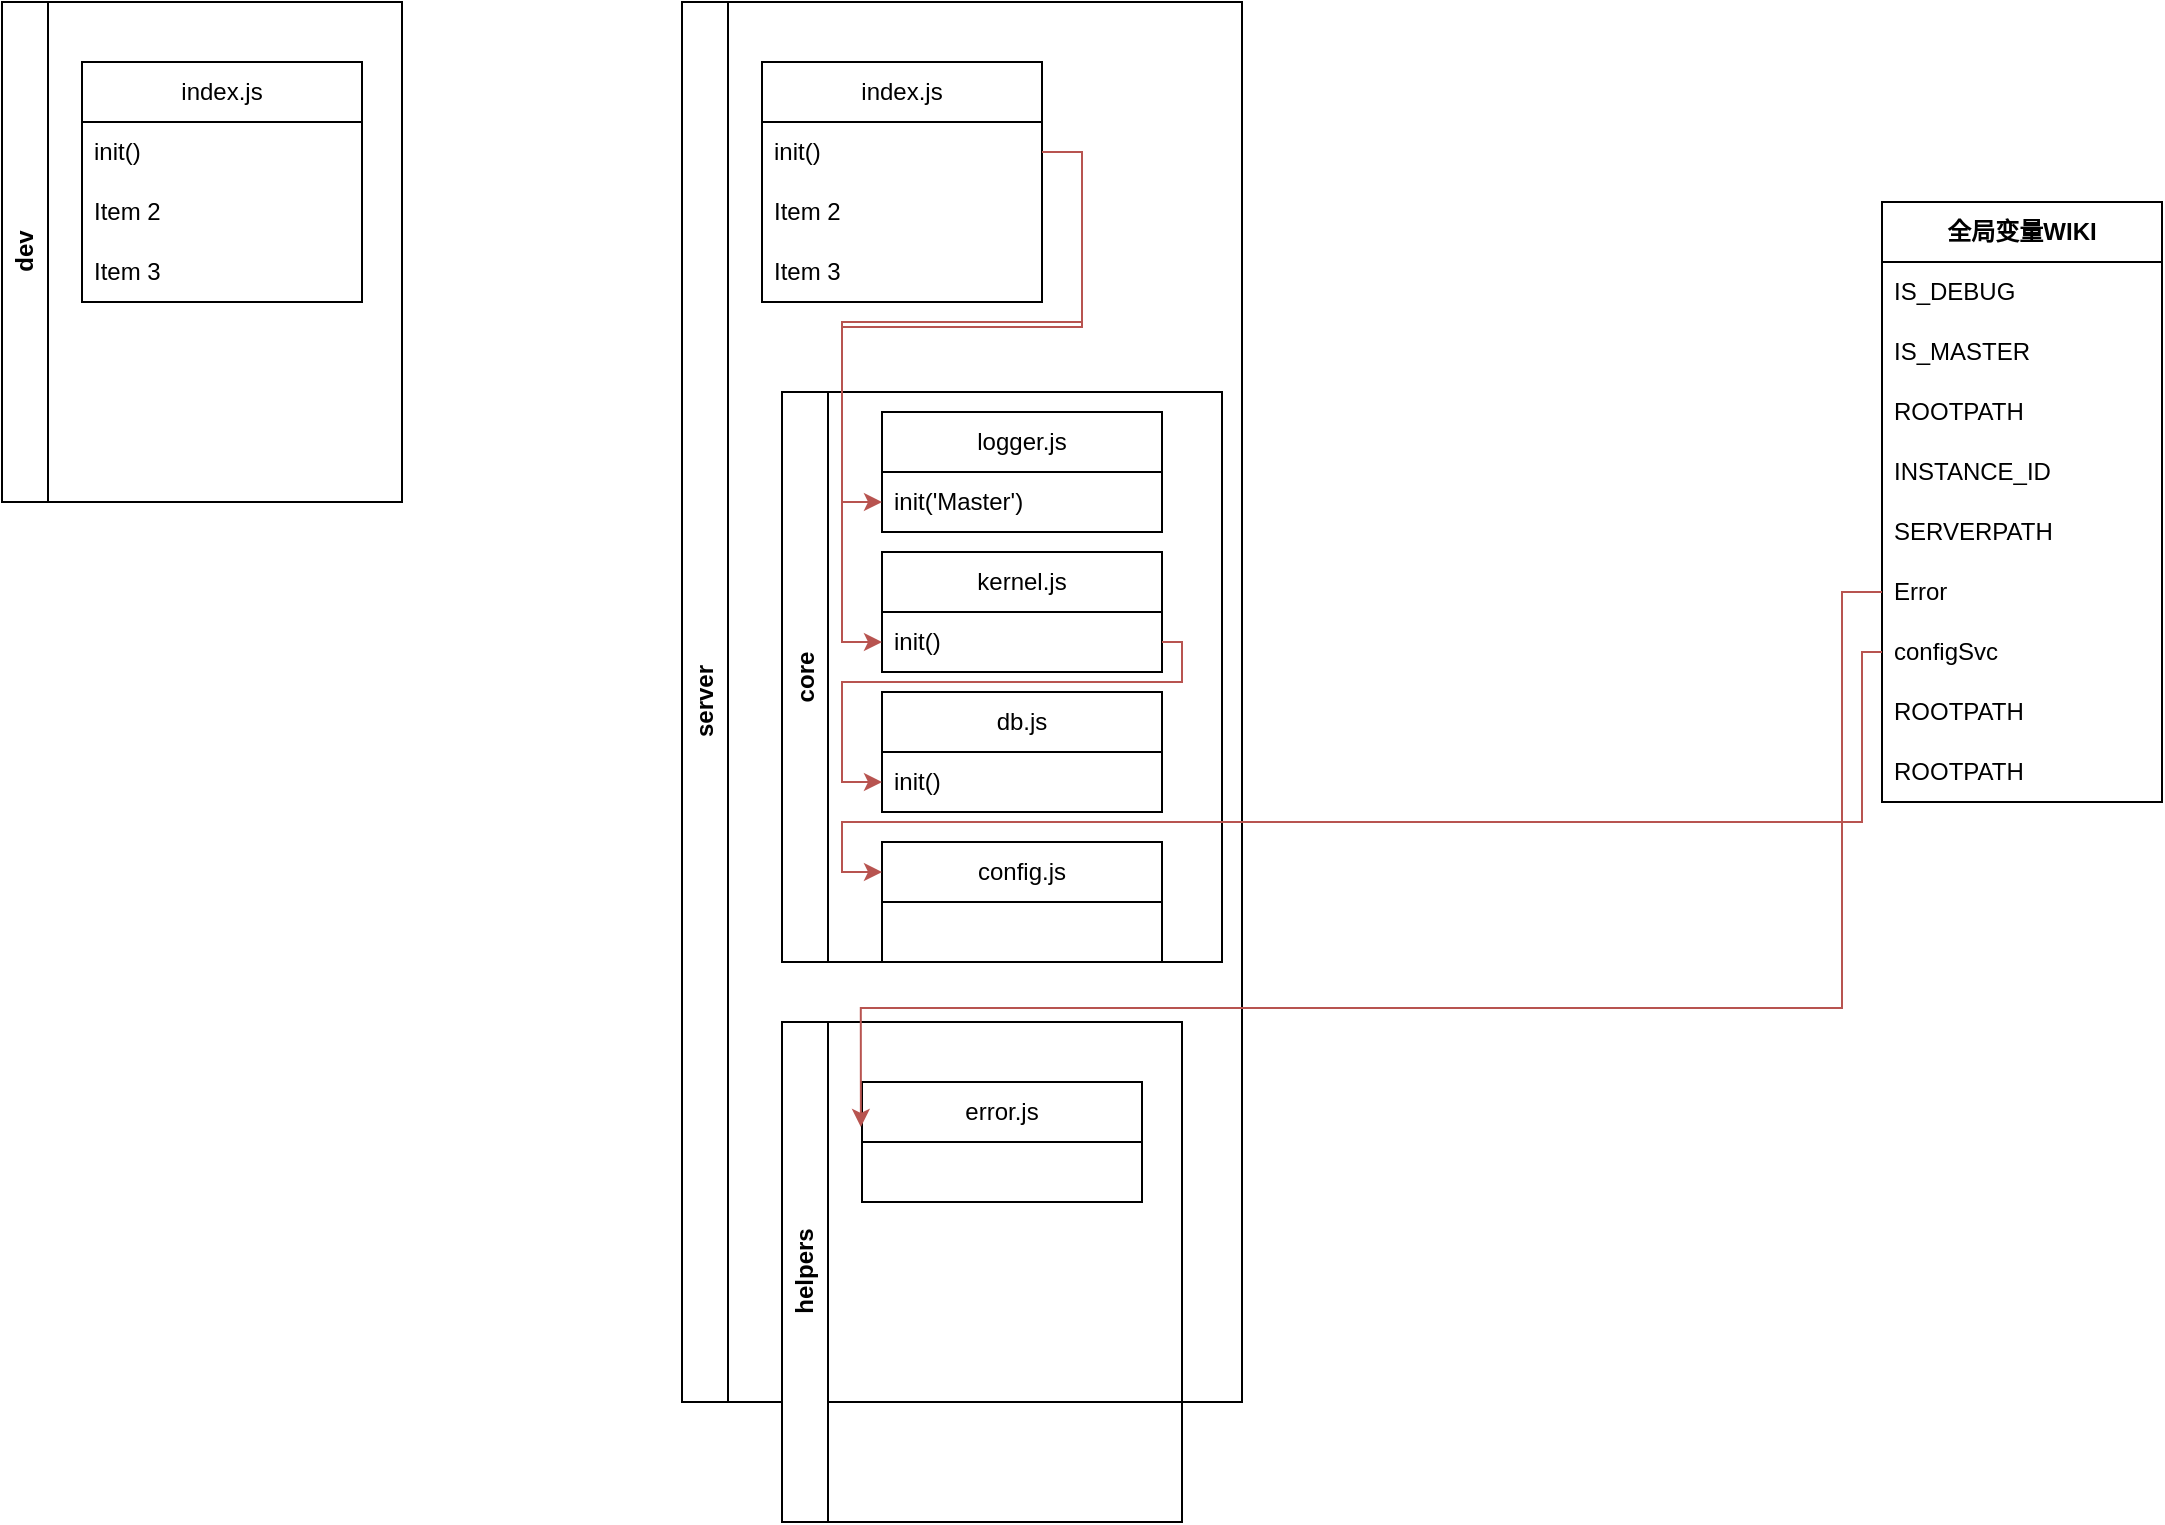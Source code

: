 <mxfile version="20.6.0" type="github">
  <diagram id="vg7OCIqPHZ-MHDHBTGLq" name="第 1 页">
    <mxGraphModel dx="1422" dy="762" grid="1" gridSize="10" guides="1" tooltips="1" connect="1" arrows="1" fold="1" page="1" pageScale="1" pageWidth="3300" pageHeight="4681" math="0" shadow="0">
      <root>
        <mxCell id="0" />
        <mxCell id="1" parent="0" />
        <mxCell id="HAvSkelc2_0s6XAYJnqj-7" value="dev" style="swimlane;horizontal=0;whiteSpace=wrap;html=1;" vertex="1" parent="1">
          <mxGeometry x="150" y="280" width="200" height="250" as="geometry" />
        </mxCell>
        <mxCell id="HAvSkelc2_0s6XAYJnqj-1" value="index.js" style="swimlane;fontStyle=0;childLayout=stackLayout;horizontal=1;startSize=30;horizontalStack=0;resizeParent=1;resizeParentMax=0;resizeLast=0;collapsible=1;marginBottom=0;whiteSpace=wrap;html=1;" vertex="1" parent="HAvSkelc2_0s6XAYJnqj-7">
          <mxGeometry x="40" y="30" width="140" height="120" as="geometry" />
        </mxCell>
        <mxCell id="HAvSkelc2_0s6XAYJnqj-2" value="init()" style="text;strokeColor=none;fillColor=none;align=left;verticalAlign=middle;spacingLeft=4;spacingRight=4;overflow=hidden;points=[[0,0.5],[1,0.5]];portConstraint=eastwest;rotatable=0;whiteSpace=wrap;html=1;" vertex="1" parent="HAvSkelc2_0s6XAYJnqj-1">
          <mxGeometry y="30" width="140" height="30" as="geometry" />
        </mxCell>
        <mxCell id="HAvSkelc2_0s6XAYJnqj-3" value="Item 2" style="text;strokeColor=none;fillColor=none;align=left;verticalAlign=middle;spacingLeft=4;spacingRight=4;overflow=hidden;points=[[0,0.5],[1,0.5]];portConstraint=eastwest;rotatable=0;whiteSpace=wrap;html=1;" vertex="1" parent="HAvSkelc2_0s6XAYJnqj-1">
          <mxGeometry y="60" width="140" height="30" as="geometry" />
        </mxCell>
        <mxCell id="HAvSkelc2_0s6XAYJnqj-4" value="Item 3" style="text;strokeColor=none;fillColor=none;align=left;verticalAlign=middle;spacingLeft=4;spacingRight=4;overflow=hidden;points=[[0,0.5],[1,0.5]];portConstraint=eastwest;rotatable=0;whiteSpace=wrap;html=1;" vertex="1" parent="HAvSkelc2_0s6XAYJnqj-1">
          <mxGeometry y="90" width="140" height="30" as="geometry" />
        </mxCell>
        <mxCell id="HAvSkelc2_0s6XAYJnqj-8" value="server" style="swimlane;horizontal=0;whiteSpace=wrap;html=1;" vertex="1" parent="1">
          <mxGeometry x="490" y="280" width="280" height="700" as="geometry" />
        </mxCell>
        <mxCell id="HAvSkelc2_0s6XAYJnqj-9" value="index.js" style="swimlane;fontStyle=0;childLayout=stackLayout;horizontal=1;startSize=30;horizontalStack=0;resizeParent=1;resizeParentMax=0;resizeLast=0;collapsible=1;marginBottom=0;whiteSpace=wrap;html=1;" vertex="1" parent="HAvSkelc2_0s6XAYJnqj-8">
          <mxGeometry x="40" y="30" width="140" height="120" as="geometry" />
        </mxCell>
        <mxCell id="HAvSkelc2_0s6XAYJnqj-10" value="init()" style="text;strokeColor=none;fillColor=none;align=left;verticalAlign=middle;spacingLeft=4;spacingRight=4;overflow=hidden;points=[[0,0.5],[1,0.5]];portConstraint=eastwest;rotatable=0;whiteSpace=wrap;html=1;" vertex="1" parent="HAvSkelc2_0s6XAYJnqj-9">
          <mxGeometry y="30" width="140" height="30" as="geometry" />
        </mxCell>
        <mxCell id="HAvSkelc2_0s6XAYJnqj-11" value="Item 2" style="text;strokeColor=none;fillColor=none;align=left;verticalAlign=middle;spacingLeft=4;spacingRight=4;overflow=hidden;points=[[0,0.5],[1,0.5]];portConstraint=eastwest;rotatable=0;whiteSpace=wrap;html=1;" vertex="1" parent="HAvSkelc2_0s6XAYJnqj-9">
          <mxGeometry y="60" width="140" height="30" as="geometry" />
        </mxCell>
        <mxCell id="HAvSkelc2_0s6XAYJnqj-12" value="Item 3" style="text;strokeColor=none;fillColor=none;align=left;verticalAlign=middle;spacingLeft=4;spacingRight=4;overflow=hidden;points=[[0,0.5],[1,0.5]];portConstraint=eastwest;rotatable=0;whiteSpace=wrap;html=1;" vertex="1" parent="HAvSkelc2_0s6XAYJnqj-9">
          <mxGeometry y="90" width="140" height="30" as="geometry" />
        </mxCell>
        <mxCell id="HAvSkelc2_0s6XAYJnqj-13" value="core" style="swimlane;horizontal=0;whiteSpace=wrap;html=1;" vertex="1" parent="HAvSkelc2_0s6XAYJnqj-8">
          <mxGeometry x="50" y="195" width="220" height="285" as="geometry">
            <mxRectangle x="50" y="170" width="40" height="60" as="alternateBounds" />
          </mxGeometry>
        </mxCell>
        <mxCell id="HAvSkelc2_0s6XAYJnqj-16" value="logger.js" style="swimlane;fontStyle=0;childLayout=stackLayout;horizontal=1;startSize=30;horizontalStack=0;resizeParent=1;resizeParentMax=0;resizeLast=0;collapsible=1;marginBottom=0;whiteSpace=wrap;html=1;" vertex="1" parent="HAvSkelc2_0s6XAYJnqj-13">
          <mxGeometry x="50" y="10" width="140" height="60" as="geometry" />
        </mxCell>
        <mxCell id="HAvSkelc2_0s6XAYJnqj-17" value="init(&#39;Master&#39;)" style="text;strokeColor=none;fillColor=none;align=left;verticalAlign=middle;spacingLeft=4;spacingRight=4;overflow=hidden;points=[[0,0.5],[1,0.5]];portConstraint=eastwest;rotatable=0;whiteSpace=wrap;html=1;" vertex="1" parent="HAvSkelc2_0s6XAYJnqj-16">
          <mxGeometry y="30" width="140" height="30" as="geometry" />
        </mxCell>
        <mxCell id="HAvSkelc2_0s6XAYJnqj-20" value="kernel.js" style="swimlane;fontStyle=0;childLayout=stackLayout;horizontal=1;startSize=30;horizontalStack=0;resizeParent=1;resizeParentMax=0;resizeLast=0;collapsible=1;marginBottom=0;whiteSpace=wrap;html=1;" vertex="1" parent="HAvSkelc2_0s6XAYJnqj-13">
          <mxGeometry x="50" y="80" width="140" height="60" as="geometry" />
        </mxCell>
        <mxCell id="HAvSkelc2_0s6XAYJnqj-21" value="init()" style="text;strokeColor=none;fillColor=none;align=left;verticalAlign=middle;spacingLeft=4;spacingRight=4;overflow=hidden;points=[[0,0.5],[1,0.5]];portConstraint=eastwest;rotatable=0;whiteSpace=wrap;html=1;" vertex="1" parent="HAvSkelc2_0s6XAYJnqj-20">
          <mxGeometry y="30" width="140" height="30" as="geometry" />
        </mxCell>
        <mxCell id="HAvSkelc2_0s6XAYJnqj-22" value="db.js" style="swimlane;fontStyle=0;childLayout=stackLayout;horizontal=1;startSize=30;horizontalStack=0;resizeParent=1;resizeParentMax=0;resizeLast=0;collapsible=1;marginBottom=0;whiteSpace=wrap;html=1;" vertex="1" parent="HAvSkelc2_0s6XAYJnqj-13">
          <mxGeometry x="50" y="150" width="140" height="60" as="geometry" />
        </mxCell>
        <mxCell id="HAvSkelc2_0s6XAYJnqj-23" value="init()" style="text;strokeColor=none;fillColor=none;align=left;verticalAlign=middle;spacingLeft=4;spacingRight=4;overflow=hidden;points=[[0,0.5],[1,0.5]];portConstraint=eastwest;rotatable=0;whiteSpace=wrap;html=1;" vertex="1" parent="HAvSkelc2_0s6XAYJnqj-22">
          <mxGeometry y="30" width="140" height="30" as="geometry" />
        </mxCell>
        <mxCell id="HAvSkelc2_0s6XAYJnqj-27" style="edgeStyle=orthogonalEdgeStyle;rounded=0;orthogonalLoop=1;jettySize=auto;html=1;exitX=1;exitY=0.5;exitDx=0;exitDy=0;entryX=0;entryY=0.5;entryDx=0;entryDy=0;fillColor=#f8cecc;strokeColor=#b85450;" edge="1" parent="HAvSkelc2_0s6XAYJnqj-13" source="HAvSkelc2_0s6XAYJnqj-21" target="HAvSkelc2_0s6XAYJnqj-23">
          <mxGeometry relative="1" as="geometry">
            <Array as="points">
              <mxPoint x="200" y="125" />
              <mxPoint x="200" y="145" />
              <mxPoint x="30" y="145" />
              <mxPoint x="30" y="195" />
            </Array>
          </mxGeometry>
        </mxCell>
        <mxCell id="HAvSkelc2_0s6XAYJnqj-48" value="config.js" style="swimlane;fontStyle=0;childLayout=stackLayout;horizontal=1;startSize=30;horizontalStack=0;resizeParent=1;resizeParentMax=0;resizeLast=0;collapsible=1;marginBottom=0;whiteSpace=wrap;html=1;" vertex="1" parent="HAvSkelc2_0s6XAYJnqj-13">
          <mxGeometry x="50" y="225" width="140" height="60" as="geometry" />
        </mxCell>
        <mxCell id="HAvSkelc2_0s6XAYJnqj-26" style="edgeStyle=orthogonalEdgeStyle;rounded=0;orthogonalLoop=1;jettySize=auto;html=1;exitX=1;exitY=0.5;exitDx=0;exitDy=0;entryX=0;entryY=0.5;entryDx=0;entryDy=0;fillColor=#f8cecc;strokeColor=#b85450;" edge="1" parent="HAvSkelc2_0s6XAYJnqj-8" source="HAvSkelc2_0s6XAYJnqj-10" target="HAvSkelc2_0s6XAYJnqj-17">
          <mxGeometry relative="1" as="geometry" />
        </mxCell>
        <mxCell id="HAvSkelc2_0s6XAYJnqj-28" style="edgeStyle=orthogonalEdgeStyle;rounded=0;orthogonalLoop=1;jettySize=auto;html=1;exitX=1;exitY=0.5;exitDx=0;exitDy=0;entryX=0;entryY=0.5;entryDx=0;entryDy=0;fillColor=#f8cecc;strokeColor=#b85450;" edge="1" parent="HAvSkelc2_0s6XAYJnqj-8" source="HAvSkelc2_0s6XAYJnqj-10" target="HAvSkelc2_0s6XAYJnqj-21">
          <mxGeometry relative="1" as="geometry">
            <Array as="points">
              <mxPoint x="200" y="75" />
              <mxPoint x="200" y="160" />
              <mxPoint x="80" y="160" />
              <mxPoint x="80" y="320" />
            </Array>
          </mxGeometry>
        </mxCell>
        <mxCell id="HAvSkelc2_0s6XAYJnqj-42" value="helpers" style="swimlane;horizontal=0;whiteSpace=wrap;html=1;" vertex="1" parent="HAvSkelc2_0s6XAYJnqj-8">
          <mxGeometry x="50" y="510" width="200" height="250" as="geometry" />
        </mxCell>
        <mxCell id="HAvSkelc2_0s6XAYJnqj-43" value="error.js" style="swimlane;fontStyle=0;childLayout=stackLayout;horizontal=1;startSize=30;horizontalStack=0;resizeParent=1;resizeParentMax=0;resizeLast=0;collapsible=1;marginBottom=0;whiteSpace=wrap;html=1;" vertex="1" parent="HAvSkelc2_0s6XAYJnqj-42">
          <mxGeometry x="40" y="30" width="140" height="60" as="geometry" />
        </mxCell>
        <mxCell id="HAvSkelc2_0s6XAYJnqj-44" value="&amp;nbsp;" style="text;strokeColor=none;fillColor=none;align=left;verticalAlign=middle;spacingLeft=4;spacingRight=4;overflow=hidden;points=[[0,0.5],[1,0.5]];portConstraint=eastwest;rotatable=0;whiteSpace=wrap;html=1;" vertex="1" parent="HAvSkelc2_0s6XAYJnqj-43">
          <mxGeometry y="30" width="140" height="30" as="geometry" />
        </mxCell>
        <mxCell id="HAvSkelc2_0s6XAYJnqj-32" value="&lt;b style=&quot;text-align: left;&quot;&gt;全局变量WIKI&lt;/b&gt;" style="swimlane;fontStyle=0;childLayout=stackLayout;horizontal=1;startSize=30;horizontalStack=0;resizeParent=1;resizeParentMax=0;resizeLast=0;collapsible=1;marginBottom=0;whiteSpace=wrap;html=1;" vertex="1" parent="1">
          <mxGeometry x="1090" y="380" width="140" height="300" as="geometry" />
        </mxCell>
        <mxCell id="HAvSkelc2_0s6XAYJnqj-33" value="IS_DEBUG" style="text;strokeColor=none;fillColor=none;align=left;verticalAlign=middle;spacingLeft=4;spacingRight=4;overflow=hidden;points=[[0,0.5],[1,0.5]];portConstraint=eastwest;rotatable=0;whiteSpace=wrap;html=1;" vertex="1" parent="HAvSkelc2_0s6XAYJnqj-32">
          <mxGeometry y="30" width="140" height="30" as="geometry" />
        </mxCell>
        <mxCell id="HAvSkelc2_0s6XAYJnqj-34" value="IS_MASTER" style="text;strokeColor=none;fillColor=none;align=left;verticalAlign=middle;spacingLeft=4;spacingRight=4;overflow=hidden;points=[[0,0.5],[1,0.5]];portConstraint=eastwest;rotatable=0;whiteSpace=wrap;html=1;" vertex="1" parent="HAvSkelc2_0s6XAYJnqj-32">
          <mxGeometry y="60" width="140" height="30" as="geometry" />
        </mxCell>
        <mxCell id="HAvSkelc2_0s6XAYJnqj-35" value="ROOTPATH" style="text;strokeColor=none;fillColor=none;align=left;verticalAlign=middle;spacingLeft=4;spacingRight=4;overflow=hidden;points=[[0,0.5],[1,0.5]];portConstraint=eastwest;rotatable=0;whiteSpace=wrap;html=1;" vertex="1" parent="HAvSkelc2_0s6XAYJnqj-32">
          <mxGeometry y="90" width="140" height="30" as="geometry" />
        </mxCell>
        <mxCell id="HAvSkelc2_0s6XAYJnqj-37" value="INSTANCE_ID" style="text;strokeColor=none;fillColor=none;align=left;verticalAlign=middle;spacingLeft=4;spacingRight=4;overflow=hidden;points=[[0,0.5],[1,0.5]];portConstraint=eastwest;rotatable=0;whiteSpace=wrap;html=1;" vertex="1" parent="HAvSkelc2_0s6XAYJnqj-32">
          <mxGeometry y="120" width="140" height="30" as="geometry" />
        </mxCell>
        <mxCell id="HAvSkelc2_0s6XAYJnqj-38" value="SERVERPATH" style="text;strokeColor=none;fillColor=none;align=left;verticalAlign=middle;spacingLeft=4;spacingRight=4;overflow=hidden;points=[[0,0.5],[1,0.5]];portConstraint=eastwest;rotatable=0;whiteSpace=wrap;html=1;" vertex="1" parent="HAvSkelc2_0s6XAYJnqj-32">
          <mxGeometry y="150" width="140" height="30" as="geometry" />
        </mxCell>
        <mxCell id="HAvSkelc2_0s6XAYJnqj-40" value="Error" style="text;strokeColor=none;fillColor=none;align=left;verticalAlign=middle;spacingLeft=4;spacingRight=4;overflow=hidden;points=[[0,0.5],[1,0.5]];portConstraint=eastwest;rotatable=0;whiteSpace=wrap;html=1;" vertex="1" parent="HAvSkelc2_0s6XAYJnqj-32">
          <mxGeometry y="180" width="140" height="30" as="geometry" />
        </mxCell>
        <mxCell id="HAvSkelc2_0s6XAYJnqj-39" value="configSvc" style="text;strokeColor=none;fillColor=none;align=left;verticalAlign=middle;spacingLeft=4;spacingRight=4;overflow=hidden;points=[[0,0.5],[1,0.5]];portConstraint=eastwest;rotatable=0;whiteSpace=wrap;html=1;" vertex="1" parent="HAvSkelc2_0s6XAYJnqj-32">
          <mxGeometry y="210" width="140" height="30" as="geometry" />
        </mxCell>
        <mxCell id="HAvSkelc2_0s6XAYJnqj-41" value="ROOTPATH" style="text;strokeColor=none;fillColor=none;align=left;verticalAlign=middle;spacingLeft=4;spacingRight=4;overflow=hidden;points=[[0,0.5],[1,0.5]];portConstraint=eastwest;rotatable=0;whiteSpace=wrap;html=1;" vertex="1" parent="HAvSkelc2_0s6XAYJnqj-32">
          <mxGeometry y="240" width="140" height="30" as="geometry" />
        </mxCell>
        <mxCell id="HAvSkelc2_0s6XAYJnqj-36" value="ROOTPATH" style="text;strokeColor=none;fillColor=none;align=left;verticalAlign=middle;spacingLeft=4;spacingRight=4;overflow=hidden;points=[[0,0.5],[1,0.5]];portConstraint=eastwest;rotatable=0;whiteSpace=wrap;html=1;" vertex="1" parent="HAvSkelc2_0s6XAYJnqj-32">
          <mxGeometry y="270" width="140" height="30" as="geometry" />
        </mxCell>
        <mxCell id="HAvSkelc2_0s6XAYJnqj-47" style="edgeStyle=orthogonalEdgeStyle;rounded=0;orthogonalLoop=1;jettySize=auto;html=1;exitX=0;exitY=0.5;exitDx=0;exitDy=0;entryX=-0.004;entryY=0.375;entryDx=0;entryDy=0;entryPerimeter=0;fillColor=#f8cecc;strokeColor=#b85450;" edge="1" parent="1" source="HAvSkelc2_0s6XAYJnqj-40" target="HAvSkelc2_0s6XAYJnqj-43">
          <mxGeometry relative="1" as="geometry">
            <Array as="points">
              <mxPoint x="1070" y="575" />
              <mxPoint x="1070" y="783" />
              <mxPoint x="579" y="783" />
            </Array>
          </mxGeometry>
        </mxCell>
        <mxCell id="HAvSkelc2_0s6XAYJnqj-51" style="edgeStyle=orthogonalEdgeStyle;rounded=0;orthogonalLoop=1;jettySize=auto;html=1;exitX=0;exitY=0.5;exitDx=0;exitDy=0;entryX=0;entryY=0.25;entryDx=0;entryDy=0;fillColor=#f8cecc;strokeColor=#b85450;" edge="1" parent="1" source="HAvSkelc2_0s6XAYJnqj-39" target="HAvSkelc2_0s6XAYJnqj-48">
          <mxGeometry relative="1" as="geometry">
            <Array as="points">
              <mxPoint x="1080" y="605" />
              <mxPoint x="1080" y="690" />
              <mxPoint x="570" y="690" />
              <mxPoint x="570" y="715" />
            </Array>
          </mxGeometry>
        </mxCell>
      </root>
    </mxGraphModel>
  </diagram>
</mxfile>
